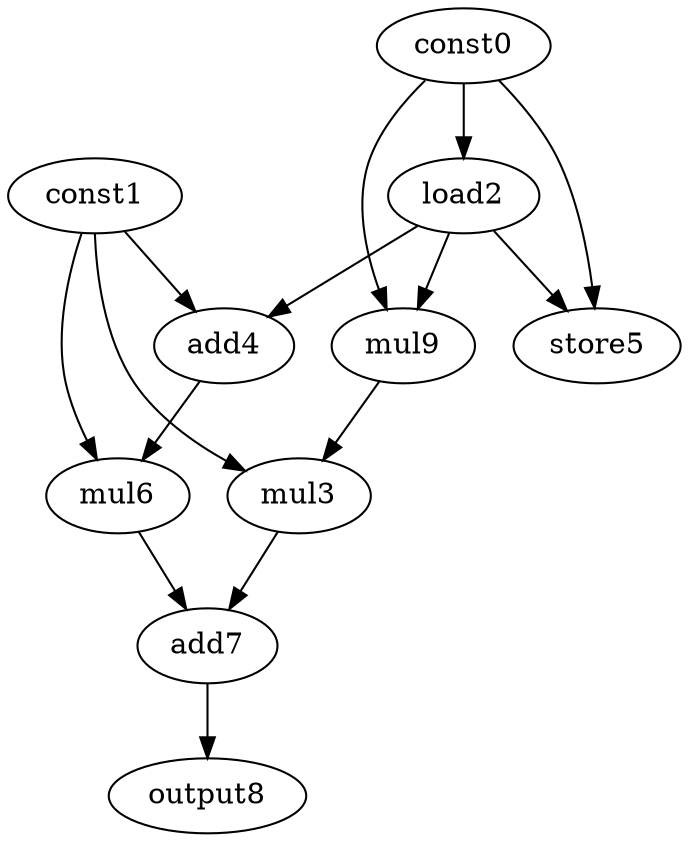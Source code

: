 digraph G { 
const0[opcode=const]; 
const1[opcode=const]; 
load2[opcode=load]; 
mul3[opcode=mul]; 
add4[opcode=add]; 
store5[opcode=store]; 
mul6[opcode=mul]; 
add7[opcode=add]; 
output8[opcode=output]; 
mul9[opcode=mul]; 
const0->load2[operand=0];
const1->add4[operand=0];
load2->add4[operand=1];
const0->store5[operand=0];
load2->store5[operand=1];
const0->mul9[operand=0];
load2->mul9[operand=1];
const1->mul3[operand=0];
mul9->mul3[operand=1];
const1->mul6[operand=0];
add4->mul6[operand=1];
mul3->add7[operand=0];
mul6->add7[operand=1];
add7->output8[operand=0];
}
